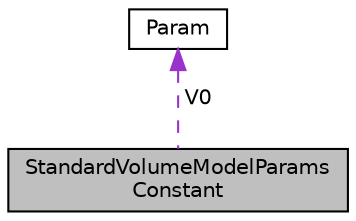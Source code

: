digraph "StandardVolumeModelParamsConstant"
{
 // INTERACTIVE_SVG=YES
 // LATEX_PDF_SIZE
  bgcolor="transparent";
  edge [fontname="Helvetica",fontsize="10",labelfontname="Helvetica",labelfontsize="10"];
  node [fontname="Helvetica",fontsize="10",shape=record];
  Node1 [label="StandardVolumeModelParams\lConstant",height=0.2,width=0.4,color="black", fillcolor="grey75", style="filled", fontcolor="black",tooltip="The parameters in the constant model for calculating standard volume of a product species in a format..."];
  Node2 -> Node1 [dir="back",color="darkorchid3",fontsize="10",style="dashed",label=" V0" ,fontname="Helvetica"];
  Node2 [label="Param",height=0.2,width=0.4,color="black",URL="$class_reaktoro_1_1_param.html",tooltip="A type used to represent the value of a parameter and its lower and upper bounds."];
}

